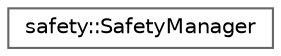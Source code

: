 digraph "Graphical Class Hierarchy"
{
 // LATEX_PDF_SIZE
  bgcolor="transparent";
  edge [fontname=Helvetica,fontsize=10,labelfontname=Helvetica,labelfontsize=10];
  node [fontname=Helvetica,fontsize=10,shape=box,height=0.2,width=0.4];
  rankdir="LR";
  Node0 [id="Node000000",label="safety::SafetyManager",height=0.2,width=0.4,color="grey40", fillcolor="white", style="filled",URL="$d0/d22/classsafety_1_1SafetyManager.html",tooltip=" "];
}
